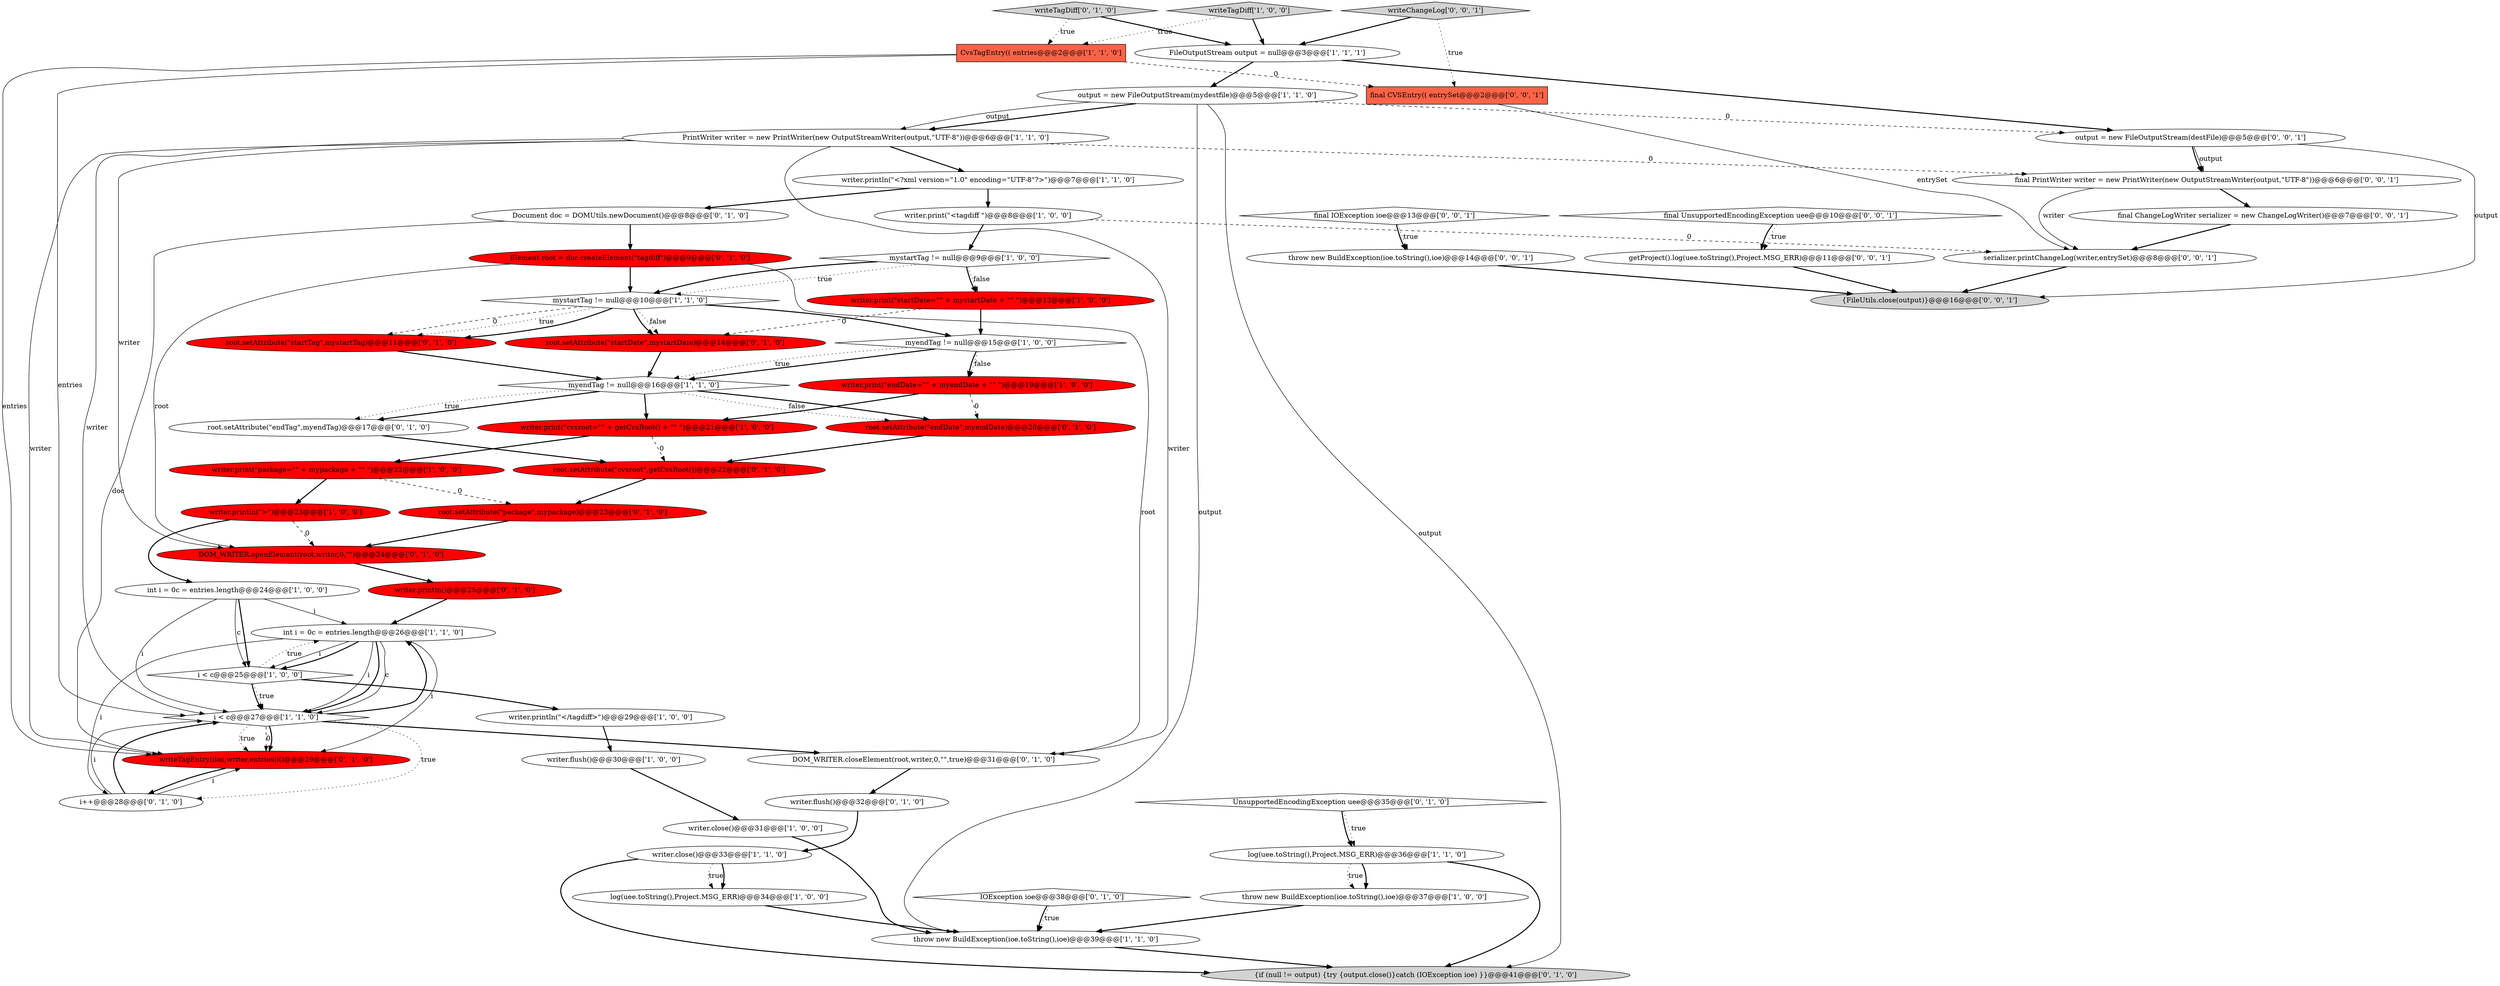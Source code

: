 digraph {
28 [style = filled, label = "root.setAttribute(\"cvsroot\",getCvsRoot())@@@22@@@['0', '1', '0']", fillcolor = red, shape = ellipse image = "AAA1AAABBB2BBB"];
43 [style = filled, label = "DOM_WRITER.closeElement(root,writer,0,\"\",true)@@@31@@@['0', '1', '0']", fillcolor = white, shape = ellipse image = "AAA0AAABBB2BBB"];
54 [style = filled, label = "final PrintWriter writer = new PrintWriter(new OutputStreamWriter(output,\"UTF-8\"))@@@6@@@['0', '0', '1']", fillcolor = white, shape = ellipse image = "AAA0AAABBB3BBB"];
13 [style = filled, label = "writer.print(\"package=\"\" + mypackage + \"\" \")@@@22@@@['1', '0', '0']", fillcolor = red, shape = ellipse image = "AAA1AAABBB1BBB"];
29 [style = filled, label = "root.setAttribute(\"startTag\",mystartTag)@@@11@@@['0', '1', '0']", fillcolor = red, shape = ellipse image = "AAA1AAABBB2BBB"];
31 [style = filled, label = "writer.println()@@@25@@@['0', '1', '0']", fillcolor = red, shape = ellipse image = "AAA1AAABBB2BBB"];
4 [style = filled, label = "mystartTag != null@@@9@@@['1', '0', '0']", fillcolor = white, shape = diamond image = "AAA0AAABBB1BBB"];
8 [style = filled, label = "CvsTagEntry(( entries@@@2@@@['1', '1', '0']", fillcolor = tomato, shape = box image = "AAA0AAABBB1BBB"];
32 [style = filled, label = "writeTagDiff['0', '1', '0']", fillcolor = lightgray, shape = diamond image = "AAA0AAABBB2BBB"];
23 [style = filled, label = "writer.print(\"endDate=\"\" + myendDate + \"\" \")@@@19@@@['1', '0', '0']", fillcolor = red, shape = ellipse image = "AAA1AAABBB1BBB"];
17 [style = filled, label = "myendTag != null@@@15@@@['1', '0', '0']", fillcolor = white, shape = diamond image = "AAA0AAABBB1BBB"];
19 [style = filled, label = "writer.println(\"</tagdiff>\")@@@29@@@['1', '0', '0']", fillcolor = white, shape = ellipse image = "AAA0AAABBB1BBB"];
44 [style = filled, label = "IOException ioe@@@38@@@['0', '1', '0']", fillcolor = white, shape = diamond image = "AAA0AAABBB2BBB"];
1 [style = filled, label = "writer.println(\"<?xml version=\"1.0\" encoding=\"UTF-8\"?>\")@@@7@@@['1', '1', '0']", fillcolor = white, shape = ellipse image = "AAA0AAABBB1BBB"];
47 [style = filled, label = "final IOException ioe@@@13@@@['0', '0', '1']", fillcolor = white, shape = diamond image = "AAA0AAABBB3BBB"];
10 [style = filled, label = "writer.println(\">\")@@@23@@@['1', '0', '0']", fillcolor = red, shape = ellipse image = "AAA1AAABBB1BBB"];
22 [style = filled, label = "writer.print(\"startDate=\"\" + mystartDate + \"\" \")@@@13@@@['1', '0', '0']", fillcolor = red, shape = ellipse image = "AAA1AAABBB1BBB"];
0 [style = filled, label = "writer.print(\"<tagdiff \")@@@8@@@['1', '0', '0']", fillcolor = white, shape = ellipse image = "AAA0AAABBB1BBB"];
14 [style = filled, label = "writer.close()@@@31@@@['1', '0', '0']", fillcolor = white, shape = ellipse image = "AAA0AAABBB1BBB"];
15 [style = filled, label = "writeTagDiff['1', '0', '0']", fillcolor = lightgray, shape = diamond image = "AAA0AAABBB1BBB"];
33 [style = filled, label = "Document doc = DOMUtils.newDocument()@@@8@@@['0', '1', '0']", fillcolor = white, shape = ellipse image = "AAA0AAABBB2BBB"];
41 [style = filled, label = "writer.flush()@@@32@@@['0', '1', '0']", fillcolor = white, shape = ellipse image = "AAA0AAABBB2BBB"];
37 [style = filled, label = "{if (null != output) {try {output.close()}catch (IOException ioe) }}@@@41@@@['0', '1', '0']", fillcolor = lightgray, shape = ellipse image = "AAA0AAABBB2BBB"];
42 [style = filled, label = "Element root = doc.createElement(\"tagdiff\")@@@9@@@['0', '1', '0']", fillcolor = red, shape = ellipse image = "AAA1AAABBB2BBB"];
2 [style = filled, label = "output = new FileOutputStream(mydestfile)@@@5@@@['1', '1', '0']", fillcolor = white, shape = ellipse image = "AAA0AAABBB1BBB"];
11 [style = filled, label = "FileOutputStream output = null@@@3@@@['1', '1', '1']", fillcolor = white, shape = ellipse image = "AAA0AAABBB1BBB"];
20 [style = filled, label = "int i = 0c = entries.length@@@26@@@['1', '1', '0']", fillcolor = white, shape = ellipse image = "AAA0AAABBB1BBB"];
24 [style = filled, label = "i < c@@@25@@@['1', '0', '0']", fillcolor = white, shape = diamond image = "AAA0AAABBB1BBB"];
30 [style = filled, label = "root.setAttribute(\"endDate\",myendDate)@@@20@@@['0', '1', '0']", fillcolor = red, shape = ellipse image = "AAA1AAABBB2BBB"];
55 [style = filled, label = "final ChangeLogWriter serializer = new ChangeLogWriter()@@@7@@@['0', '0', '1']", fillcolor = white, shape = ellipse image = "AAA0AAABBB3BBB"];
36 [style = filled, label = "DOM_WRITER.openElement(root,writer,0,\"\")@@@24@@@['0', '1', '0']", fillcolor = red, shape = ellipse image = "AAA1AAABBB2BBB"];
49 [style = filled, label = "serializer.printChangeLog(writer,entrySet)@@@8@@@['0', '0', '1']", fillcolor = white, shape = ellipse image = "AAA0AAABBB3BBB"];
12 [style = filled, label = "writer.print(\"cvsroot=\"\" + getCvsRoot() + \"\" \")@@@21@@@['1', '0', '0']", fillcolor = red, shape = ellipse image = "AAA1AAABBB1BBB"];
50 [style = filled, label = "getProject().log(uee.toString(),Project.MSG_ERR)@@@11@@@['0', '0', '1']", fillcolor = white, shape = ellipse image = "AAA0AAABBB3BBB"];
18 [style = filled, label = "writer.flush()@@@30@@@['1', '0', '0']", fillcolor = white, shape = ellipse image = "AAA0AAABBB1BBB"];
39 [style = filled, label = "i++@@@28@@@['0', '1', '0']", fillcolor = white, shape = ellipse image = "AAA0AAABBB2BBB"];
48 [style = filled, label = "throw new BuildException(ioe.toString(),ioe)@@@14@@@['0', '0', '1']", fillcolor = white, shape = ellipse image = "AAA0AAABBB3BBB"];
27 [style = filled, label = "throw new BuildException(ioe.toString(),ioe)@@@37@@@['1', '0', '0']", fillcolor = white, shape = ellipse image = "AAA0AAABBB1BBB"];
25 [style = filled, label = "myendTag != null@@@16@@@['1', '1', '0']", fillcolor = white, shape = diamond image = "AAA0AAABBB1BBB"];
35 [style = filled, label = "root.setAttribute(\"package\",mypackage)@@@23@@@['0', '1', '0']", fillcolor = red, shape = ellipse image = "AAA1AAABBB2BBB"];
9 [style = filled, label = "int i = 0c = entries.length@@@24@@@['1', '0', '0']", fillcolor = white, shape = ellipse image = "AAA0AAABBB1BBB"];
40 [style = filled, label = "UnsupportedEncodingException uee@@@35@@@['0', '1', '0']", fillcolor = white, shape = diamond image = "AAA0AAABBB2BBB"];
51 [style = filled, label = "final UnsupportedEncodingException uee@@@10@@@['0', '0', '1']", fillcolor = white, shape = diamond image = "AAA0AAABBB3BBB"];
21 [style = filled, label = "mystartTag != null@@@10@@@['1', '1', '0']", fillcolor = white, shape = diamond image = "AAA0AAABBB1BBB"];
46 [style = filled, label = "output = new FileOutputStream(destFile)@@@5@@@['0', '0', '1']", fillcolor = white, shape = ellipse image = "AAA0AAABBB3BBB"];
45 [style = filled, label = "root.setAttribute(\"endTag\",myendTag)@@@17@@@['0', '1', '0']", fillcolor = white, shape = ellipse image = "AAA0AAABBB2BBB"];
38 [style = filled, label = "writeTagEntry(doc,writer,entries(i()@@@29@@@['0', '1', '0']", fillcolor = red, shape = ellipse image = "AAA1AAABBB2BBB"];
5 [style = filled, label = "i < c@@@27@@@['1', '1', '0']", fillcolor = white, shape = diamond image = "AAA0AAABBB1BBB"];
52 [style = filled, label = "writeChangeLog['0', '0', '1']", fillcolor = lightgray, shape = diamond image = "AAA0AAABBB3BBB"];
56 [style = filled, label = "{FileUtils.close(output)}@@@16@@@['0', '0', '1']", fillcolor = lightgray, shape = ellipse image = "AAA0AAABBB3BBB"];
16 [style = filled, label = "throw new BuildException(ioe.toString(),ioe)@@@39@@@['1', '1', '0']", fillcolor = white, shape = ellipse image = "AAA0AAABBB1BBB"];
3 [style = filled, label = "log(uee.toString(),Project.MSG_ERR)@@@36@@@['1', '1', '0']", fillcolor = white, shape = ellipse image = "AAA0AAABBB1BBB"];
26 [style = filled, label = "PrintWriter writer = new PrintWriter(new OutputStreamWriter(output,\"UTF-8\"))@@@6@@@['1', '1', '0']", fillcolor = white, shape = ellipse image = "AAA0AAABBB1BBB"];
7 [style = filled, label = "log(uee.toString(),Project.MSG_ERR)@@@34@@@['1', '0', '0']", fillcolor = white, shape = ellipse image = "AAA0AAABBB1BBB"];
53 [style = filled, label = "final CVSEntry(( entrySet@@@2@@@['0', '0', '1']", fillcolor = tomato, shape = box image = "AAA0AAABBB3BBB"];
6 [style = filled, label = "writer.close()@@@33@@@['1', '1', '0']", fillcolor = white, shape = ellipse image = "AAA0AAABBB1BBB"];
34 [style = filled, label = "root.setAttribute(\"startDate\",mystartDate)@@@14@@@['0', '1', '0']", fillcolor = red, shape = ellipse image = "AAA1AAABBB2BBB"];
46->54 [style = solid, label="output"];
54->55 [style = bold, label=""];
17->25 [style = bold, label=""];
16->37 [style = bold, label=""];
2->26 [style = bold, label=""];
5->20 [style = bold, label=""];
25->45 [style = bold, label=""];
8->38 [style = solid, label="entries"];
10->36 [style = dashed, label="0"];
55->49 [style = bold, label=""];
25->30 [style = bold, label=""];
21->34 [style = dotted, label="false"];
26->54 [style = dashed, label="0"];
50->56 [style = bold, label=""];
2->46 [style = dashed, label="0"];
11->46 [style = bold, label=""];
22->34 [style = dashed, label="0"];
5->38 [style = bold, label=""];
38->39 [style = bold, label=""];
3->27 [style = bold, label=""];
2->16 [style = solid, label="output"];
42->43 [style = solid, label="root"];
3->27 [style = dotted, label="true"];
1->33 [style = bold, label=""];
5->38 [style = dotted, label="true"];
30->28 [style = bold, label=""];
32->8 [style = dotted, label="true"];
51->50 [style = bold, label=""];
15->11 [style = bold, label=""];
15->8 [style = dotted, label="true"];
46->54 [style = bold, label=""];
33->42 [style = bold, label=""];
7->16 [style = bold, label=""];
2->26 [style = solid, label="output"];
49->56 [style = bold, label=""];
23->12 [style = bold, label=""];
42->21 [style = bold, label=""];
31->20 [style = bold, label=""];
20->24 [style = solid, label="i"];
0->49 [style = dashed, label="0"];
32->11 [style = bold, label=""];
21->29 [style = dashed, label="0"];
20->39 [style = solid, label="i"];
9->24 [style = bold, label=""];
24->5 [style = dotted, label="true"];
14->16 [style = bold, label=""];
19->18 [style = bold, label=""];
46->56 [style = solid, label="output"];
24->19 [style = bold, label=""];
47->48 [style = bold, label=""];
21->29 [style = dotted, label="true"];
26->1 [style = bold, label=""];
36->31 [style = bold, label=""];
26->36 [style = solid, label="writer"];
53->49 [style = solid, label="entrySet"];
4->21 [style = bold, label=""];
41->6 [style = bold, label=""];
1->0 [style = bold, label=""];
27->16 [style = bold, label=""];
42->36 [style = solid, label="root"];
24->5 [style = bold, label=""];
25->45 [style = dotted, label="true"];
28->35 [style = bold, label=""];
9->24 [style = solid, label="c"];
21->29 [style = bold, label=""];
44->16 [style = bold, label=""];
40->3 [style = bold, label=""];
40->3 [style = dotted, label="true"];
6->7 [style = dotted, label="true"];
22->17 [style = bold, label=""];
5->38 [style = dashed, label="0"];
6->7 [style = bold, label=""];
17->23 [style = dotted, label="false"];
4->22 [style = bold, label=""];
39->5 [style = solid, label="i"];
13->10 [style = bold, label=""];
47->48 [style = dotted, label="true"];
3->37 [style = bold, label=""];
13->35 [style = dashed, label="0"];
39->5 [style = bold, label=""];
9->5 [style = solid, label="i"];
21->34 [style = bold, label=""];
2->37 [style = solid, label="output"];
26->38 [style = solid, label="writer"];
33->38 [style = solid, label="doc"];
52->53 [style = dotted, label="true"];
17->23 [style = bold, label=""];
6->37 [style = bold, label=""];
4->21 [style = dotted, label="true"];
12->13 [style = bold, label=""];
17->25 [style = dotted, label="true"];
24->20 [style = dotted, label="true"];
5->39 [style = dotted, label="true"];
43->41 [style = bold, label=""];
10->9 [style = bold, label=""];
52->11 [style = bold, label=""];
20->38 [style = solid, label="i"];
20->5 [style = solid, label="i"];
26->43 [style = solid, label="writer"];
34->25 [style = bold, label=""];
48->56 [style = bold, label=""];
26->5 [style = solid, label="writer"];
29->25 [style = bold, label=""];
39->38 [style = solid, label="i"];
8->53 [style = dashed, label="0"];
45->28 [style = bold, label=""];
11->2 [style = bold, label=""];
20->5 [style = bold, label=""];
5->43 [style = bold, label=""];
54->49 [style = solid, label="writer"];
25->12 [style = bold, label=""];
0->4 [style = bold, label=""];
4->22 [style = dotted, label="false"];
12->28 [style = dashed, label="0"];
23->30 [style = dashed, label="0"];
9->20 [style = solid, label="i"];
8->5 [style = solid, label="entries"];
35->36 [style = bold, label=""];
51->50 [style = dotted, label="true"];
20->24 [style = bold, label=""];
20->5 [style = solid, label="c"];
21->17 [style = bold, label=""];
18->14 [style = bold, label=""];
25->30 [style = dotted, label="false"];
44->16 [style = dotted, label="true"];
}
